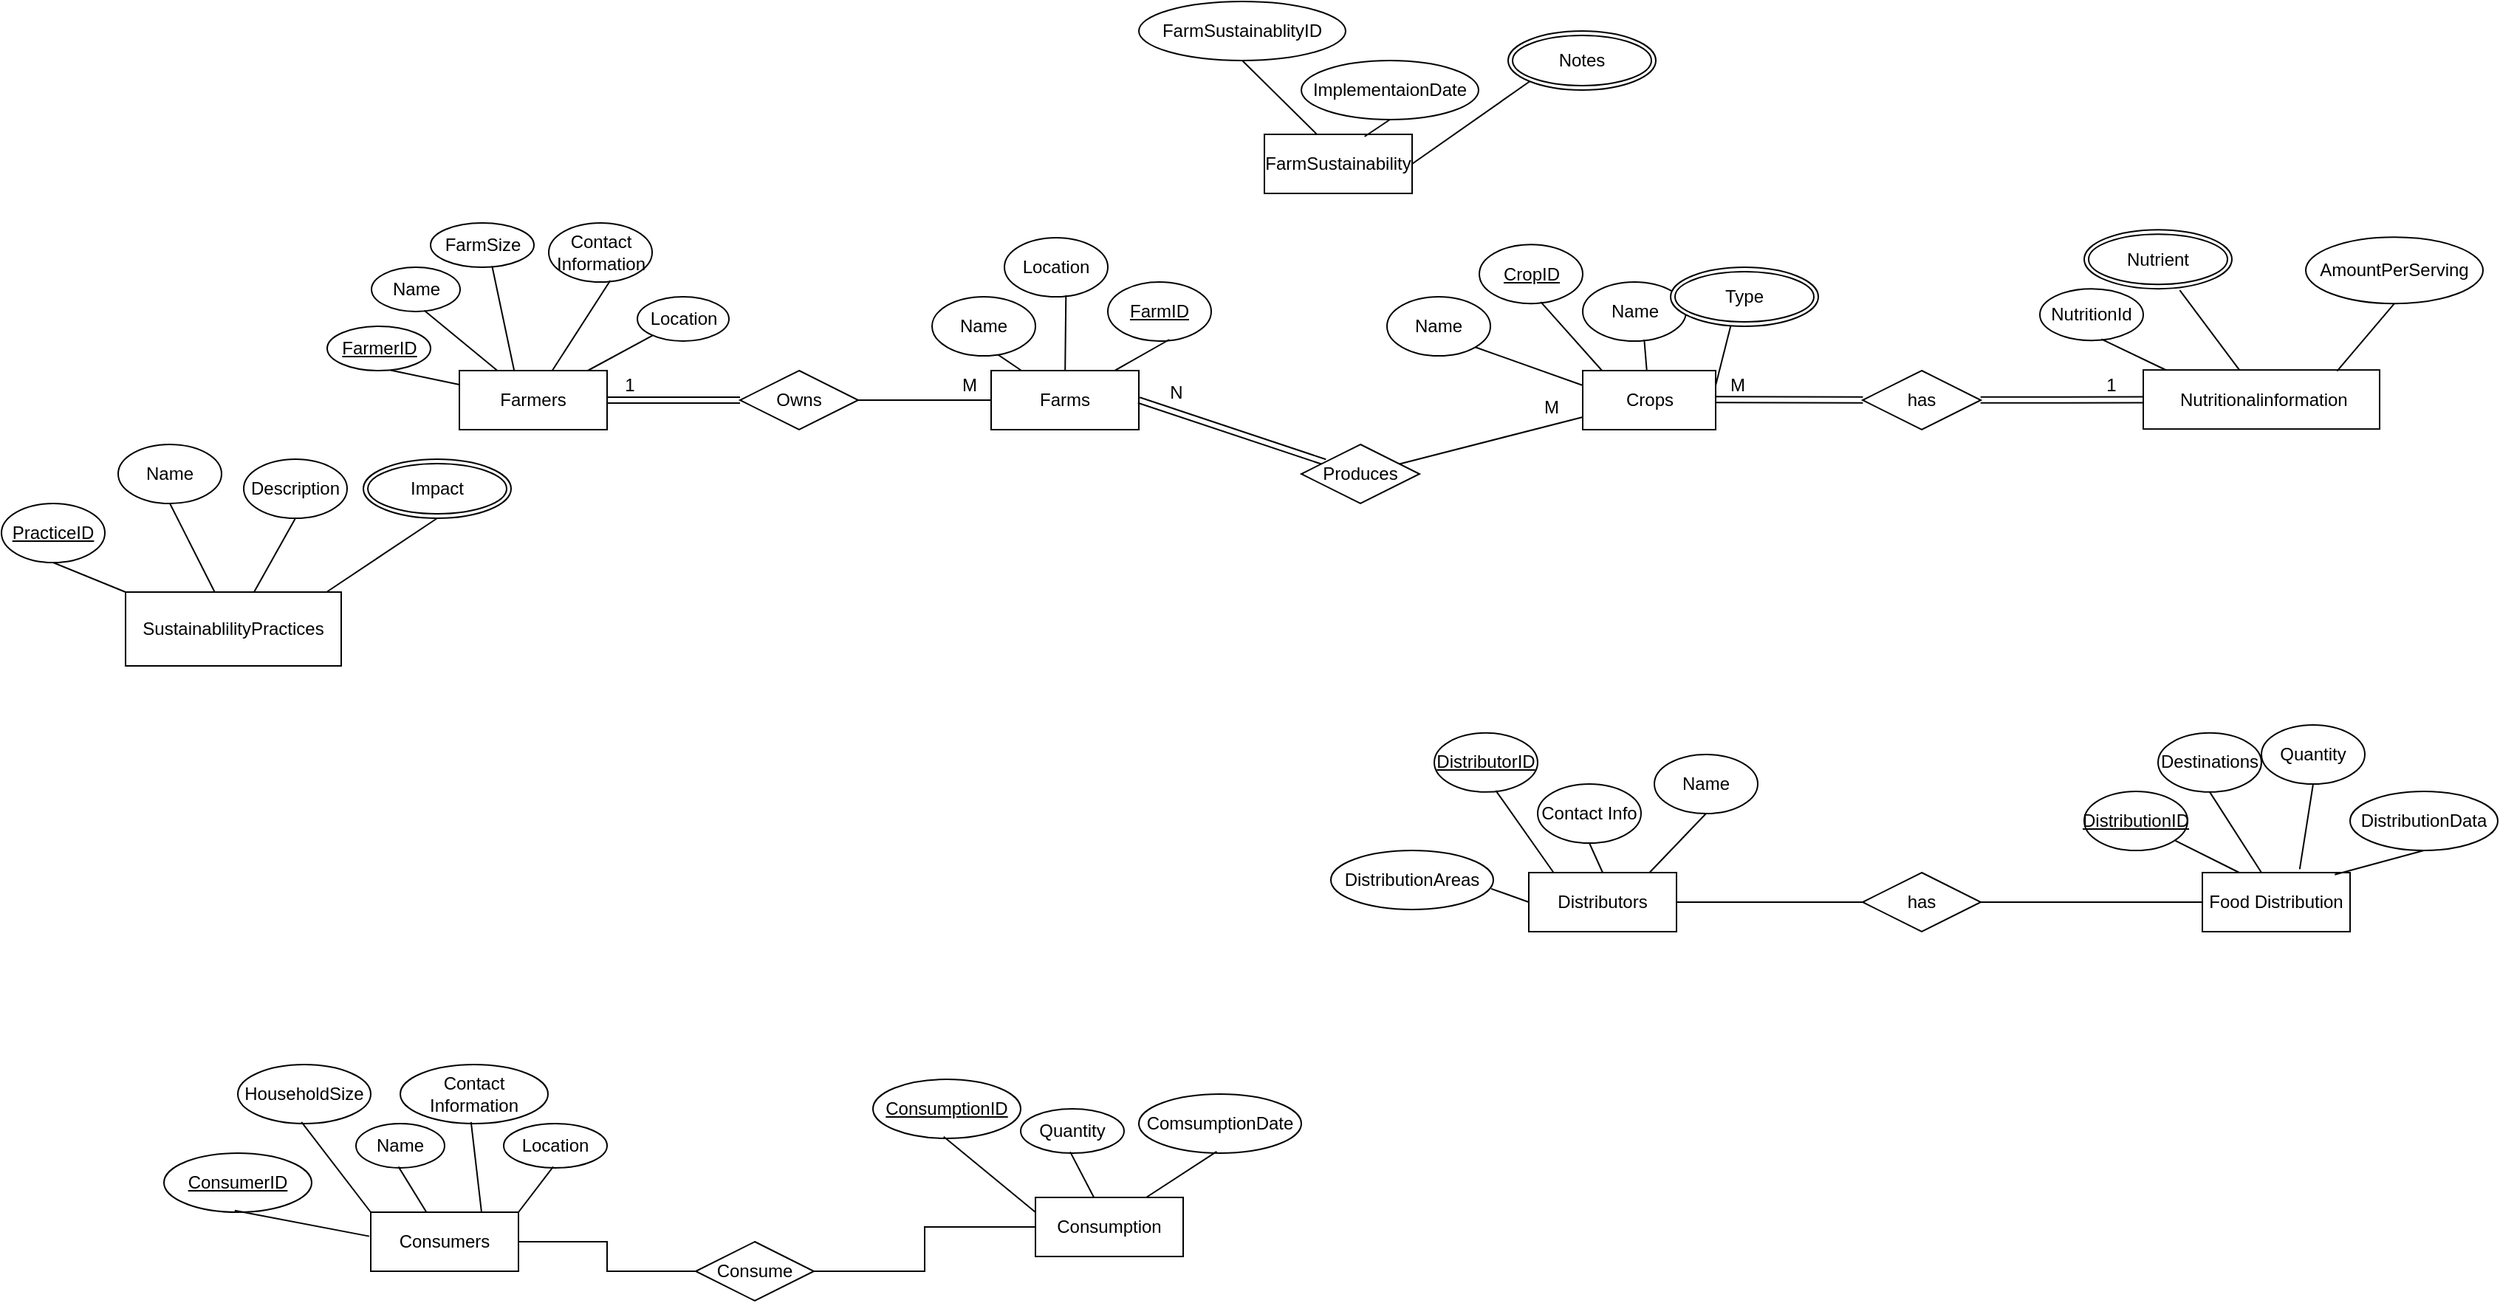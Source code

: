 <mxfile version="26.0.7">
  <diagram name="Page-1" id="hfIHiFBhWX3r9MyFgIvM">
    <mxGraphModel dx="605" dy="703" grid="1" gridSize="10" guides="1" tooltips="1" connect="1" arrows="1" fold="1" page="1" pageScale="1" pageWidth="3000" pageHeight="3000" math="0" shadow="0">
      <root>
        <mxCell id="0" />
        <mxCell id="1" parent="0" />
        <mxCell id="R7CpkMBYs9IcnFuV_0Kb-2" value="&lt;u&gt;FarmerID&lt;/u&gt;" style="ellipse;whiteSpace=wrap;html=1;" vertex="1" parent="1">
          <mxGeometry x="700.5" y="850" width="70" height="30" as="geometry" />
        </mxCell>
        <mxCell id="msOKPYgTfIJrn5Mlygqg-5" value="" style="endArrow=none;html=1;rounded=0;exitX=0.614;exitY=0.992;exitDx=0;exitDy=0;exitPerimeter=0;" edge="1" parent="1" source="R7CpkMBYs9IcnFuV_0Kb-2" target="msOKPYgTfIJrn5Mlygqg-42">
          <mxGeometry width="50" height="50" relative="1" as="geometry">
            <mxPoint x="780.5" y="880" as="sourcePoint" />
            <mxPoint x="812.5" y="900" as="targetPoint" />
          </mxGeometry>
        </mxCell>
        <mxCell id="msOKPYgTfIJrn5Mlygqg-7" value="Name" style="ellipse;whiteSpace=wrap;html=1;" vertex="1" parent="1">
          <mxGeometry x="730.5" y="810" width="60" height="30" as="geometry" />
        </mxCell>
        <mxCell id="msOKPYgTfIJrn5Mlygqg-9" value="" style="endArrow=none;html=1;rounded=0;exitX=0.595;exitY=0.975;exitDx=0;exitDy=0;exitPerimeter=0;" edge="1" parent="1" source="msOKPYgTfIJrn5Mlygqg-7" target="msOKPYgTfIJrn5Mlygqg-42">
          <mxGeometry width="50" height="50" relative="1" as="geometry">
            <mxPoint x="820.5" y="870" as="sourcePoint" />
            <mxPoint x="834.5" y="900" as="targetPoint" />
          </mxGeometry>
        </mxCell>
        <mxCell id="msOKPYgTfIJrn5Mlygqg-12" value="Location" style="ellipse;whiteSpace=wrap;html=1;" vertex="1" parent="1">
          <mxGeometry x="910.5" y="830" width="62" height="30" as="geometry" />
        </mxCell>
        <mxCell id="msOKPYgTfIJrn5Mlygqg-13" value="" style="endArrow=none;html=1;rounded=0;" edge="1" parent="1" source="msOKPYgTfIJrn5Mlygqg-12" target="msOKPYgTfIJrn5Mlygqg-42">
          <mxGeometry width="50" height="50" relative="1" as="geometry">
            <mxPoint x="907.5" y="853" as="sourcePoint" />
            <mxPoint x="869.26" y="903.24" as="targetPoint" />
          </mxGeometry>
        </mxCell>
        <mxCell id="msOKPYgTfIJrn5Mlygqg-14" value="Contact Information" style="ellipse;whiteSpace=wrap;html=1;" vertex="1" parent="1">
          <mxGeometry x="850.5" y="780" width="70" height="40" as="geometry" />
        </mxCell>
        <mxCell id="msOKPYgTfIJrn5Mlygqg-15" value="" style="endArrow=none;html=1;rounded=0;exitX=0.595;exitY=0.975;exitDx=0;exitDy=0;exitPerimeter=0;" edge="1" parent="1" source="msOKPYgTfIJrn5Mlygqg-42">
          <mxGeometry width="50" height="50" relative="1" as="geometry">
            <mxPoint x="948.5" y="790" as="sourcePoint" />
            <mxPoint x="843.302" y="900" as="targetPoint" />
          </mxGeometry>
        </mxCell>
        <mxCell id="msOKPYgTfIJrn5Mlygqg-20" value="" style="endArrow=none;html=1;rounded=0;exitX=0.566;exitY=0.895;exitDx=0;exitDy=0;exitPerimeter=0;" edge="1" parent="1" target="msOKPYgTfIJrn5Mlygqg-44">
          <mxGeometry width="50" height="50" relative="1" as="geometry">
            <mxPoint x="1149.62" y="865.8" as="sourcePoint" />
            <mxPoint x="1172" y="890" as="targetPoint" />
          </mxGeometry>
        </mxCell>
        <mxCell id="msOKPYgTfIJrn5Mlygqg-21" value="Location" style="ellipse;whiteSpace=wrap;html=1;" vertex="1" parent="1">
          <mxGeometry x="1159" y="790" width="70" height="40" as="geometry" />
        </mxCell>
        <mxCell id="msOKPYgTfIJrn5Mlygqg-22" value="" style="endArrow=none;html=1;rounded=0;exitX=0.595;exitY=0.975;exitDx=0;exitDy=0;exitPerimeter=0;entryX=0.568;entryY=0;entryDx=0;entryDy=0;entryPerimeter=0;" edge="1" parent="1" source="msOKPYgTfIJrn5Mlygqg-21">
          <mxGeometry width="50" height="50" relative="1" as="geometry">
            <mxPoint x="1108" y="780" as="sourcePoint" />
            <mxPoint x="1199.984" y="890" as="targetPoint" />
          </mxGeometry>
        </mxCell>
        <mxCell id="msOKPYgTfIJrn5Mlygqg-23" value="&lt;u&gt;FarmID&lt;/u&gt;" style="ellipse;whiteSpace=wrap;html=1;" vertex="1" parent="1">
          <mxGeometry x="1229" y="820" width="70" height="40" as="geometry" />
        </mxCell>
        <mxCell id="msOKPYgTfIJrn5Mlygqg-24" value="" style="endArrow=none;html=1;rounded=0;exitX=0.595;exitY=0.975;exitDx=0;exitDy=0;exitPerimeter=0;entryX=0.75;entryY=0;entryDx=0;entryDy=0;" edge="1" parent="1" source="msOKPYgTfIJrn5Mlygqg-23">
          <mxGeometry width="50" height="50" relative="1" as="geometry">
            <mxPoint x="1118" y="790" as="sourcePoint" />
            <mxPoint x="1216" y="890" as="targetPoint" />
          </mxGeometry>
        </mxCell>
        <mxCell id="msOKPYgTfIJrn5Mlygqg-25" value="FarmSize" style="ellipse;whiteSpace=wrap;html=1;" vertex="1" parent="1">
          <mxGeometry x="770.5" y="780" width="70" height="30" as="geometry" />
        </mxCell>
        <mxCell id="msOKPYgTfIJrn5Mlygqg-26" value="" style="endArrow=none;html=1;rounded=0;exitX=0.595;exitY=0.975;exitDx=0;exitDy=0;exitPerimeter=0;entryX=0.372;entryY=0.013;entryDx=0;entryDy=0;entryPerimeter=0;" edge="1" parent="1" source="msOKPYgTfIJrn5Mlygqg-25" target="msOKPYgTfIJrn5Mlygqg-42">
          <mxGeometry width="50" height="50" relative="1" as="geometry">
            <mxPoint x="968.5" y="810" as="sourcePoint" />
            <mxPoint x="834.5" y="890" as="targetPoint" />
          </mxGeometry>
        </mxCell>
        <mxCell id="msOKPYgTfIJrn5Mlygqg-29" value="Name" style="ellipse;whiteSpace=wrap;html=1;" vertex="1" parent="1">
          <mxGeometry x="1110" y="830" width="70" height="40" as="geometry" />
        </mxCell>
        <mxCell id="msOKPYgTfIJrn5Mlygqg-31" value="Name" style="ellipse;whiteSpace=wrap;html=1;" vertex="1" parent="1">
          <mxGeometry x="1599" y="1140" width="70" height="40" as="geometry" />
        </mxCell>
        <mxCell id="msOKPYgTfIJrn5Mlygqg-32" value="" style="endArrow=none;html=1;rounded=0;exitX=0.5;exitY=1;exitDx=0;exitDy=0;entryX=0.804;entryY=0.034;entryDx=0;entryDy=0;entryPerimeter=0;" edge="1" parent="1" source="msOKPYgTfIJrn5Mlygqg-31" target="msOKPYgTfIJrn5Mlygqg-60">
          <mxGeometry width="50" height="50" relative="1" as="geometry">
            <mxPoint x="1618" y="1200" as="sourcePoint" />
            <mxPoint x="1632" y="1230" as="targetPoint" />
          </mxGeometry>
        </mxCell>
        <mxCell id="msOKPYgTfIJrn5Mlygqg-33" value="&lt;u&gt;CropID&lt;/u&gt;" style="ellipse;whiteSpace=wrap;html=1;" vertex="1" parent="1">
          <mxGeometry x="1480.5" y="794.58" width="70" height="40" as="geometry" />
        </mxCell>
        <mxCell id="msOKPYgTfIJrn5Mlygqg-34" value="" style="endArrow=none;html=1;rounded=0;exitX=0.595;exitY=0.975;exitDx=0;exitDy=0;exitPerimeter=0;entryX=0.15;entryY=0.013;entryDx=0;entryDy=0;entryPerimeter=0;" edge="1" parent="1" source="msOKPYgTfIJrn5Mlygqg-33" target="msOKPYgTfIJrn5Mlygqg-48">
          <mxGeometry width="50" height="50" relative="1" as="geometry">
            <mxPoint x="1648" y="640" as="sourcePoint" />
            <mxPoint x="1575.928" y="888.76" as="targetPoint" />
          </mxGeometry>
        </mxCell>
        <mxCell id="msOKPYgTfIJrn5Mlygqg-36" value="" style="endArrow=none;html=1;rounded=0;exitX=0.414;exitY=0.923;exitDx=0;exitDy=0;exitPerimeter=0;entryX=1;entryY=0.25;entryDx=0;entryDy=0;" edge="1" parent="1" source="msOKPYgTfIJrn5Mlygqg-52" target="msOKPYgTfIJrn5Mlygqg-48">
          <mxGeometry width="50" height="50" relative="1" as="geometry">
            <mxPoint x="1681.65" y="849" as="sourcePoint" />
            <mxPoint x="1653" y="880" as="targetPoint" />
          </mxGeometry>
        </mxCell>
        <mxCell id="msOKPYgTfIJrn5Mlygqg-37" value="Name" style="ellipse;whiteSpace=wrap;html=1;" vertex="1" parent="1">
          <mxGeometry x="1550.5" y="820" width="70" height="40" as="geometry" />
        </mxCell>
        <mxCell id="msOKPYgTfIJrn5Mlygqg-43" value="" style="endArrow=none;html=1;rounded=0;exitX=0.595;exitY=0.975;exitDx=0;exitDy=0;exitPerimeter=0;" edge="1" parent="1" source="msOKPYgTfIJrn5Mlygqg-14" target="msOKPYgTfIJrn5Mlygqg-42">
          <mxGeometry width="50" height="50" relative="1" as="geometry">
            <mxPoint x="892.5" y="819" as="sourcePoint" />
            <mxPoint x="843.302" y="900" as="targetPoint" />
          </mxGeometry>
        </mxCell>
        <mxCell id="msOKPYgTfIJrn5Mlygqg-62" style="edgeStyle=orthogonalEdgeStyle;rounded=0;orthogonalLoop=1;jettySize=auto;html=1;endArrow=none;startFill=0;" edge="1" parent="1" source="msOKPYgTfIJrn5Mlygqg-153" target="msOKPYgTfIJrn5Mlygqg-44">
          <mxGeometry relative="1" as="geometry">
            <mxPoint x="1040" y="900" as="sourcePoint" />
          </mxGeometry>
        </mxCell>
        <mxCell id="msOKPYgTfIJrn5Mlygqg-42" value="Farmers" style="whiteSpace=wrap;html=1;align=center;" vertex="1" parent="1">
          <mxGeometry x="790" y="880" width="100" height="40" as="geometry" />
        </mxCell>
        <mxCell id="msOKPYgTfIJrn5Mlygqg-44" value="Farms" style="whiteSpace=wrap;html=1;align=center;" vertex="1" parent="1">
          <mxGeometry x="1150" y="880" width="100" height="40" as="geometry" />
        </mxCell>
        <mxCell id="msOKPYgTfIJrn5Mlygqg-49" value="" style="endArrow=none;html=1;rounded=0;exitX=0.595;exitY=0.975;exitDx=0;exitDy=0;exitPerimeter=0;" edge="1" parent="1" source="msOKPYgTfIJrn5Mlygqg-37" target="msOKPYgTfIJrn5Mlygqg-48">
          <mxGeometry width="50" height="50" relative="1" as="geometry">
            <mxPoint x="1572" y="849" as="sourcePoint" />
            <mxPoint x="1586" y="876" as="targetPoint" />
          </mxGeometry>
        </mxCell>
        <mxCell id="msOKPYgTfIJrn5Mlygqg-48" value="Crops" style="whiteSpace=wrap;html=1;align=center;" vertex="1" parent="1">
          <mxGeometry x="1550.5" y="880" width="90" height="40" as="geometry" />
        </mxCell>
        <mxCell id="msOKPYgTfIJrn5Mlygqg-52" value="Type" style="ellipse;shape=doubleEllipse;margin=3;whiteSpace=wrap;html=1;align=center;" vertex="1" parent="1">
          <mxGeometry x="1610" y="810" width="100" height="40" as="geometry" />
        </mxCell>
        <mxCell id="msOKPYgTfIJrn5Mlygqg-55" value="" style="endArrow=none;html=1;rounded=0;exitX=1;exitY=1;exitDx=0;exitDy=0;entryX=0;entryY=0.25;entryDx=0;entryDy=0;" edge="1" parent="1" source="msOKPYgTfIJrn5Mlygqg-73" target="msOKPYgTfIJrn5Mlygqg-48">
          <mxGeometry width="50" height="50" relative="1" as="geometry">
            <mxPoint x="1500.0" y="905" as="sourcePoint" />
            <mxPoint x="1550" y="910" as="targetPoint" />
          </mxGeometry>
        </mxCell>
        <mxCell id="msOKPYgTfIJrn5Mlygqg-85" style="edgeStyle=orthogonalEdgeStyle;rounded=0;orthogonalLoop=1;jettySize=auto;html=1;endArrow=none;startFill=0;" edge="1" parent="1" source="msOKPYgTfIJrn5Mlygqg-187" target="msOKPYgTfIJrn5Mlygqg-57">
          <mxGeometry relative="1" as="geometry">
            <mxPoint x="1101.5" y="1470" as="sourcePoint" />
          </mxGeometry>
        </mxCell>
        <mxCell id="msOKPYgTfIJrn5Mlygqg-56" value="Consumers" style="whiteSpace=wrap;html=1;align=center;" vertex="1" parent="1">
          <mxGeometry x="730" y="1450" width="100" height="40" as="geometry" />
        </mxCell>
        <mxCell id="msOKPYgTfIJrn5Mlygqg-57" value="Consumption" style="whiteSpace=wrap;html=1;align=center;" vertex="1" parent="1">
          <mxGeometry x="1180" y="1440" width="100" height="40" as="geometry" />
        </mxCell>
        <mxCell id="msOKPYgTfIJrn5Mlygqg-58" value="&amp;nbsp;Nutritionalinformation" style="whiteSpace=wrap;html=1;align=center;" vertex="1" parent="1">
          <mxGeometry x="1930" y="879.58" width="160" height="40" as="geometry" />
        </mxCell>
        <mxCell id="msOKPYgTfIJrn5Mlygqg-61" value="" style="edgeStyle=orthogonalEdgeStyle;rounded=0;orthogonalLoop=1;jettySize=auto;html=1;endArrow=none;startFill=0;" edge="1" parent="1" source="msOKPYgTfIJrn5Mlygqg-185" target="msOKPYgTfIJrn5Mlygqg-60">
          <mxGeometry relative="1" as="geometry" />
        </mxCell>
        <mxCell id="msOKPYgTfIJrn5Mlygqg-59" value="Food Distribution" style="whiteSpace=wrap;html=1;align=center;" vertex="1" parent="1">
          <mxGeometry x="1970" y="1220" width="100" height="40" as="geometry" />
        </mxCell>
        <mxCell id="msOKPYgTfIJrn5Mlygqg-60" value="Distributors" style="whiteSpace=wrap;html=1;align=center;" vertex="1" parent="1">
          <mxGeometry x="1514" y="1220" width="100" height="40" as="geometry" />
        </mxCell>
        <mxCell id="msOKPYgTfIJrn5Mlygqg-63" value="HouseholdSize" style="ellipse;whiteSpace=wrap;html=1;align=center;" vertex="1" parent="1">
          <mxGeometry x="640" y="1350" width="90" height="40" as="geometry" />
        </mxCell>
        <mxCell id="msOKPYgTfIJrn5Mlygqg-64" value="&lt;u&gt;DistributionID&lt;/u&gt;" style="ellipse;whiteSpace=wrap;html=1;" vertex="1" parent="1">
          <mxGeometry x="1890" y="1165" width="70" height="40" as="geometry" />
        </mxCell>
        <mxCell id="msOKPYgTfIJrn5Mlygqg-65" value="" style="endArrow=none;html=1;rounded=0;entryX=0.25;entryY=0;entryDx=0;entryDy=0;" edge="1" parent="1" source="msOKPYgTfIJrn5Mlygqg-64" target="msOKPYgTfIJrn5Mlygqg-59">
          <mxGeometry width="50" height="50" relative="1" as="geometry">
            <mxPoint x="1548" y="950" as="sourcePoint" />
            <mxPoint x="1960" y="1160" as="targetPoint" />
          </mxGeometry>
        </mxCell>
        <mxCell id="msOKPYgTfIJrn5Mlygqg-66" value="DistributionAreas" style="ellipse;whiteSpace=wrap;html=1;" vertex="1" parent="1">
          <mxGeometry x="1380" y="1205" width="110" height="40" as="geometry" />
        </mxCell>
        <mxCell id="msOKPYgTfIJrn5Mlygqg-67" value="" style="endArrow=none;html=1;rounded=0;exitX=0.987;exitY=0.648;exitDx=0;exitDy=0;entryX=0;entryY=0.5;entryDx=0;entryDy=0;exitPerimeter=0;" edge="1" parent="1" source="msOKPYgTfIJrn5Mlygqg-66" target="msOKPYgTfIJrn5Mlygqg-60">
          <mxGeometry width="50" height="50" relative="1" as="geometry">
            <mxPoint x="1358" y="960" as="sourcePoint" />
            <mxPoint x="1372" y="990" as="targetPoint" />
          </mxGeometry>
        </mxCell>
        <mxCell id="msOKPYgTfIJrn5Mlygqg-68" value="Contact Info" style="ellipse;whiteSpace=wrap;html=1;" vertex="1" parent="1">
          <mxGeometry x="1520" y="1160" width="70" height="40" as="geometry" />
        </mxCell>
        <mxCell id="msOKPYgTfIJrn5Mlygqg-69" value="" style="endArrow=none;html=1;rounded=0;exitX=0.5;exitY=1;exitDx=0;exitDy=0;entryX=0.5;entryY=0;entryDx=0;entryDy=0;" edge="1" parent="1" source="msOKPYgTfIJrn5Mlygqg-68" target="msOKPYgTfIJrn5Mlygqg-60">
          <mxGeometry width="50" height="50" relative="1" as="geometry">
            <mxPoint x="1368" y="970" as="sourcePoint" />
            <mxPoint x="1382" y="1000" as="targetPoint" />
          </mxGeometry>
        </mxCell>
        <mxCell id="msOKPYgTfIJrn5Mlygqg-70" value="&lt;u&gt;DistributorID&lt;/u&gt;" style="ellipse;whiteSpace=wrap;html=1;" vertex="1" parent="1">
          <mxGeometry x="1450" y="1125.42" width="70" height="40" as="geometry" />
        </mxCell>
        <mxCell id="msOKPYgTfIJrn5Mlygqg-71" value="" style="endArrow=none;html=1;rounded=0;exitX=0.595;exitY=0.975;exitDx=0;exitDy=0;exitPerimeter=0;entryX=0.167;entryY=-0.003;entryDx=0;entryDy=0;entryPerimeter=0;" edge="1" parent="1" source="msOKPYgTfIJrn5Mlygqg-70" target="msOKPYgTfIJrn5Mlygqg-60">
          <mxGeometry width="50" height="50" relative="1" as="geometry">
            <mxPoint x="1478" y="1235.42" as="sourcePoint" />
            <mxPoint x="1627.7" y="1474.58" as="targetPoint" />
          </mxGeometry>
        </mxCell>
        <mxCell id="msOKPYgTfIJrn5Mlygqg-73" value="Name" style="ellipse;whiteSpace=wrap;html=1;" vertex="1" parent="1">
          <mxGeometry x="1418" y="830" width="70" height="40" as="geometry" />
        </mxCell>
        <mxCell id="msOKPYgTfIJrn5Mlygqg-75" value="Destinations" style="ellipse;whiteSpace=wrap;html=1;" vertex="1" parent="1">
          <mxGeometry x="1940" y="1125.42" width="70" height="40" as="geometry" />
        </mxCell>
        <mxCell id="msOKPYgTfIJrn5Mlygqg-76" value="" style="endArrow=none;html=1;rounded=0;exitX=0.5;exitY=1;exitDx=0;exitDy=0;" edge="1" parent="1" source="msOKPYgTfIJrn5Mlygqg-75">
          <mxGeometry width="50" height="50" relative="1" as="geometry">
            <mxPoint x="1948" y="1070" as="sourcePoint" />
            <mxPoint x="2010" y="1220" as="targetPoint" />
          </mxGeometry>
        </mxCell>
        <mxCell id="msOKPYgTfIJrn5Mlygqg-77" value="DistributionData" style="ellipse;whiteSpace=wrap;html=1;" vertex="1" parent="1">
          <mxGeometry x="2070" y="1165" width="100" height="40" as="geometry" />
        </mxCell>
        <mxCell id="msOKPYgTfIJrn5Mlygqg-78" value="" style="endArrow=none;html=1;rounded=0;entryX=0.896;entryY=0.034;entryDx=0;entryDy=0;exitX=0.5;exitY=1;exitDx=0;exitDy=0;entryPerimeter=0;" edge="1" parent="1" source="msOKPYgTfIJrn5Mlygqg-77" target="msOKPYgTfIJrn5Mlygqg-59">
          <mxGeometry width="50" height="50" relative="1" as="geometry">
            <mxPoint x="1970" y="1000" as="sourcePoint" />
            <mxPoint x="1972" y="1110" as="targetPoint" />
          </mxGeometry>
        </mxCell>
        <mxCell id="msOKPYgTfIJrn5Mlygqg-79" value="Quantity" style="ellipse;whiteSpace=wrap;html=1;" vertex="1" parent="1">
          <mxGeometry x="2010" y="1120" width="70" height="40" as="geometry" />
        </mxCell>
        <mxCell id="msOKPYgTfIJrn5Mlygqg-80" value="" style="endArrow=none;html=1;rounded=0;exitX=0.5;exitY=1;exitDx=0;exitDy=0;entryX=0.659;entryY=-0.058;entryDx=0;entryDy=0;entryPerimeter=0;" edge="1" parent="1" source="msOKPYgTfIJrn5Mlygqg-79" target="msOKPYgTfIJrn5Mlygqg-59">
          <mxGeometry width="50" height="50" relative="1" as="geometry">
            <mxPoint x="2018" y="1180" as="sourcePoint" />
            <mxPoint x="2032" y="1210" as="targetPoint" />
          </mxGeometry>
        </mxCell>
        <mxCell id="msOKPYgTfIJrn5Mlygqg-90" value="" style="endArrow=none;html=1;rounded=0;entryX=0.479;entryY=0.973;entryDx=0;entryDy=0;entryPerimeter=0;exitX=0;exitY=0;exitDx=0;exitDy=0;" edge="1" parent="1" source="msOKPYgTfIJrn5Mlygqg-56" target="msOKPYgTfIJrn5Mlygqg-63">
          <mxGeometry width="50" height="50" relative="1" as="geometry">
            <mxPoint x="710" y="1429.68" as="sourcePoint" />
            <mxPoint x="707.2" y="1370" as="targetPoint" />
          </mxGeometry>
        </mxCell>
        <mxCell id="msOKPYgTfIJrn5Mlygqg-92" value="Location" style="ellipse;whiteSpace=wrap;html=1;align=center;" vertex="1" parent="1">
          <mxGeometry x="820" y="1390" width="70" height="30" as="geometry" />
        </mxCell>
        <mxCell id="msOKPYgTfIJrn5Mlygqg-93" value="" style="endArrow=none;html=1;rounded=0;entryX=0.479;entryY=0.973;entryDx=0;entryDy=0;entryPerimeter=0;exitX=1;exitY=0;exitDx=0;exitDy=0;" edge="1" parent="1" target="msOKPYgTfIJrn5Mlygqg-92" source="msOKPYgTfIJrn5Mlygqg-56">
          <mxGeometry width="50" height="50" relative="1" as="geometry">
            <mxPoint x="720" y="1439.68" as="sourcePoint" />
            <mxPoint x="717.2" y="1380" as="targetPoint" />
          </mxGeometry>
        </mxCell>
        <mxCell id="msOKPYgTfIJrn5Mlygqg-94" value="&lt;u&gt;ConsumerID&lt;/u&gt;" style="ellipse;whiteSpace=wrap;html=1;align=center;" vertex="1" parent="1">
          <mxGeometry x="590" y="1410" width="100" height="40" as="geometry" />
        </mxCell>
        <mxCell id="msOKPYgTfIJrn5Mlygqg-95" value="" style="endArrow=none;html=1;rounded=0;entryX=0.479;entryY=0.973;entryDx=0;entryDy=0;entryPerimeter=0;exitX=-0.01;exitY=0.408;exitDx=0;exitDy=0;exitPerimeter=0;" edge="1" parent="1" target="msOKPYgTfIJrn5Mlygqg-94" source="msOKPYgTfIJrn5Mlygqg-56">
          <mxGeometry width="50" height="50" relative="1" as="geometry">
            <mxPoint x="730" y="1449.68" as="sourcePoint" />
            <mxPoint x="727.2" y="1390" as="targetPoint" />
          </mxGeometry>
        </mxCell>
        <mxCell id="msOKPYgTfIJrn5Mlygqg-96" value="Name" style="ellipse;whiteSpace=wrap;html=1;align=center;" vertex="1" parent="1">
          <mxGeometry x="720" y="1390" width="60" height="30" as="geometry" />
        </mxCell>
        <mxCell id="msOKPYgTfIJrn5Mlygqg-97" value="" style="endArrow=none;html=1;rounded=0;entryX=0.479;entryY=0.973;entryDx=0;entryDy=0;entryPerimeter=0;" edge="1" parent="1" target="msOKPYgTfIJrn5Mlygqg-96" source="msOKPYgTfIJrn5Mlygqg-56">
          <mxGeometry width="50" height="50" relative="1" as="geometry">
            <mxPoint x="798" y="1448" as="sourcePoint" />
            <mxPoint x="737.2" y="1400" as="targetPoint" />
          </mxGeometry>
        </mxCell>
        <mxCell id="msOKPYgTfIJrn5Mlygqg-98" value="Contact Information" style="ellipse;whiteSpace=wrap;html=1;align=center;" vertex="1" parent="1">
          <mxGeometry x="750" y="1350" width="100" height="40" as="geometry" />
        </mxCell>
        <mxCell id="msOKPYgTfIJrn5Mlygqg-99" value="" style="endArrow=none;html=1;rounded=0;entryX=0.479;entryY=0.973;entryDx=0;entryDy=0;entryPerimeter=0;exitX=0.75;exitY=0;exitDx=0;exitDy=0;" edge="1" parent="1" target="msOKPYgTfIJrn5Mlygqg-98" source="msOKPYgTfIJrn5Mlygqg-56">
          <mxGeometry width="50" height="50" relative="1" as="geometry">
            <mxPoint x="826" y="1448" as="sourcePoint" />
            <mxPoint x="857.2" y="1380" as="targetPoint" />
          </mxGeometry>
        </mxCell>
        <mxCell id="msOKPYgTfIJrn5Mlygqg-101" value="&lt;u&gt;ConsumptionID&lt;/u&gt;" style="ellipse;whiteSpace=wrap;html=1;align=center;" vertex="1" parent="1">
          <mxGeometry x="1070" y="1360" width="100" height="40" as="geometry" />
        </mxCell>
        <mxCell id="msOKPYgTfIJrn5Mlygqg-102" value="" style="endArrow=none;html=1;rounded=0;entryX=0.479;entryY=0.973;entryDx=0;entryDy=0;entryPerimeter=0;exitX=0;exitY=0.25;exitDx=0;exitDy=0;" edge="1" parent="1" target="msOKPYgTfIJrn5Mlygqg-101" source="msOKPYgTfIJrn5Mlygqg-57">
          <mxGeometry width="50" height="50" relative="1" as="geometry">
            <mxPoint x="960" y="1460" as="sourcePoint" />
            <mxPoint x="847.2" y="1390" as="targetPoint" />
          </mxGeometry>
        </mxCell>
        <mxCell id="msOKPYgTfIJrn5Mlygqg-103" value="Quantity" style="ellipse;whiteSpace=wrap;html=1;align=center;" vertex="1" parent="1">
          <mxGeometry x="1170" y="1380" width="70" height="30" as="geometry" />
        </mxCell>
        <mxCell id="msOKPYgTfIJrn5Mlygqg-104" value="" style="endArrow=none;html=1;rounded=0;entryX=0.479;entryY=0.973;entryDx=0;entryDy=0;entryPerimeter=0;" edge="1" parent="1" target="msOKPYgTfIJrn5Mlygqg-103" source="msOKPYgTfIJrn5Mlygqg-57">
          <mxGeometry width="50" height="50" relative="1" as="geometry">
            <mxPoint x="970" y="1470" as="sourcePoint" />
            <mxPoint x="857.2" y="1400" as="targetPoint" />
          </mxGeometry>
        </mxCell>
        <mxCell id="msOKPYgTfIJrn5Mlygqg-105" value="ComsumptionDate" style="ellipse;whiteSpace=wrap;html=1;align=center;" vertex="1" parent="1">
          <mxGeometry x="1250" y="1370" width="110" height="40" as="geometry" />
        </mxCell>
        <mxCell id="msOKPYgTfIJrn5Mlygqg-106" value="" style="endArrow=none;html=1;rounded=0;entryX=0.479;entryY=0.973;entryDx=0;entryDy=0;entryPerimeter=0;exitX=0.75;exitY=0;exitDx=0;exitDy=0;" edge="1" parent="1" target="msOKPYgTfIJrn5Mlygqg-105" source="msOKPYgTfIJrn5Mlygqg-57">
          <mxGeometry width="50" height="50" relative="1" as="geometry">
            <mxPoint x="1270" y="1440" as="sourcePoint" />
            <mxPoint x="1157.2" y="1370" as="targetPoint" />
          </mxGeometry>
        </mxCell>
        <mxCell id="msOKPYgTfIJrn5Mlygqg-113" value="AmountPerServing" style="ellipse;whiteSpace=wrap;html=1;" vertex="1" parent="1">
          <mxGeometry x="2040" y="789.58" width="120" height="45" as="geometry" />
        </mxCell>
        <mxCell id="msOKPYgTfIJrn5Mlygqg-114" value="" style="endArrow=none;html=1;rounded=0;exitX=0.5;exitY=1;exitDx=0;exitDy=0;entryX=0.82;entryY=0.018;entryDx=0;entryDy=0;entryPerimeter=0;" edge="1" parent="1" source="msOKPYgTfIJrn5Mlygqg-113" target="msOKPYgTfIJrn5Mlygqg-58">
          <mxGeometry width="50" height="50" relative="1" as="geometry">
            <mxPoint x="1702" y="888.58" as="sourcePoint" />
            <mxPoint x="2013" y="882.58" as="targetPoint" />
          </mxGeometry>
        </mxCell>
        <mxCell id="msOKPYgTfIJrn5Mlygqg-116" value="" style="endArrow=none;html=1;rounded=0;exitX=0.647;exitY=1.024;exitDx=0;exitDy=0;exitPerimeter=0;" edge="1" parent="1" source="msOKPYgTfIJrn5Mlygqg-119" target="msOKPYgTfIJrn5Mlygqg-58">
          <mxGeometry width="50" height="50" relative="1" as="geometry">
            <mxPoint x="1962" y="828.58" as="sourcePoint" />
            <mxPoint x="1719" y="930.58" as="targetPoint" />
          </mxGeometry>
        </mxCell>
        <mxCell id="msOKPYgTfIJrn5Mlygqg-117" value="NutritionId" style="ellipse;whiteSpace=wrap;html=1;" vertex="1" parent="1">
          <mxGeometry x="1860" y="824.58" width="70" height="35" as="geometry" />
        </mxCell>
        <mxCell id="msOKPYgTfIJrn5Mlygqg-118" value="" style="endArrow=none;html=1;rounded=0;exitX=0.595;exitY=0.975;exitDx=0;exitDy=0;exitPerimeter=0;entryX=0.096;entryY=0.001;entryDx=0;entryDy=0;entryPerimeter=0;" edge="1" parent="1" source="msOKPYgTfIJrn5Mlygqg-117" target="msOKPYgTfIJrn5Mlygqg-58">
          <mxGeometry width="50" height="50" relative="1" as="geometry">
            <mxPoint x="1922" y="853.08" as="sourcePoint" />
            <mxPoint x="1929" y="885.08" as="targetPoint" />
          </mxGeometry>
        </mxCell>
        <mxCell id="msOKPYgTfIJrn5Mlygqg-119" value="Nutrient" style="ellipse;shape=doubleEllipse;margin=3;whiteSpace=wrap;html=1;align=center;" vertex="1" parent="1">
          <mxGeometry x="1890" y="784.58" width="100" height="40" as="geometry" />
        </mxCell>
        <mxCell id="msOKPYgTfIJrn5Mlygqg-120" value="FarmSustainability" style="whiteSpace=wrap;html=1;align=center;" vertex="1" parent="1">
          <mxGeometry x="1335" y="720.0" width="100" height="40" as="geometry" />
        </mxCell>
        <mxCell id="msOKPYgTfIJrn5Mlygqg-121" value="SustainablilityPractices" style="whiteSpace=wrap;html=1;align=center;" vertex="1" parent="1">
          <mxGeometry x="564" y="1030" width="146" height="50" as="geometry" />
        </mxCell>
        <mxCell id="msOKPYgTfIJrn5Mlygqg-124" value="FarmSustainablityID" style="ellipse;whiteSpace=wrap;html=1;" vertex="1" parent="1">
          <mxGeometry x="1250" y="630.0" width="140" height="40" as="geometry" />
        </mxCell>
        <mxCell id="msOKPYgTfIJrn5Mlygqg-125" value="" style="endArrow=none;html=1;rounded=0;exitX=0.5;exitY=1;exitDx=0;exitDy=0;entryX=0.355;entryY=-0.002;entryDx=0;entryDy=0;entryPerimeter=0;" edge="1" parent="1" source="msOKPYgTfIJrn5Mlygqg-124" target="msOKPYgTfIJrn5Mlygqg-120">
          <mxGeometry width="50" height="50" relative="1" as="geometry">
            <mxPoint x="1168" y="530.0" as="sourcePoint" />
            <mxPoint x="1144" y="551.0" as="targetPoint" />
          </mxGeometry>
        </mxCell>
        <mxCell id="msOKPYgTfIJrn5Mlygqg-127" value="" style="endArrow=none;html=1;rounded=0;exitX=0.5;exitY=1;exitDx=0;exitDy=0;entryX=0.932;entryY=0;entryDx=0;entryDy=0;entryPerimeter=0;" edge="1" parent="1" source="msOKPYgTfIJrn5Mlygqg-134" target="msOKPYgTfIJrn5Mlygqg-121">
          <mxGeometry width="50" height="50" relative="1" as="geometry">
            <mxPoint x="684" y="830" as="sourcePoint" />
            <mxPoint x="644" y="871" as="targetPoint" />
          </mxGeometry>
        </mxCell>
        <mxCell id="msOKPYgTfIJrn5Mlygqg-128" value="Name" style="ellipse;whiteSpace=wrap;html=1;" vertex="1" parent="1">
          <mxGeometry x="559" y="930" width="70" height="40" as="geometry" />
        </mxCell>
        <mxCell id="msOKPYgTfIJrn5Mlygqg-129" value="" style="endArrow=none;html=1;rounded=0;exitX=0.5;exitY=1;exitDx=0;exitDy=0;" edge="1" parent="1" source="msOKPYgTfIJrn5Mlygqg-128" target="msOKPYgTfIJrn5Mlygqg-121">
          <mxGeometry width="50" height="50" relative="1" as="geometry">
            <mxPoint x="678" y="860" as="sourcePoint" />
            <mxPoint x="654" y="881" as="targetPoint" />
          </mxGeometry>
        </mxCell>
        <mxCell id="msOKPYgTfIJrn5Mlygqg-130" value="Description" style="ellipse;whiteSpace=wrap;html=1;" vertex="1" parent="1">
          <mxGeometry x="644" y="940" width="70" height="40" as="geometry" />
        </mxCell>
        <mxCell id="msOKPYgTfIJrn5Mlygqg-131" value="" style="endArrow=none;html=1;rounded=0;exitX=0.5;exitY=1;exitDx=0;exitDy=0;" edge="1" parent="1" source="msOKPYgTfIJrn5Mlygqg-130" target="msOKPYgTfIJrn5Mlygqg-121">
          <mxGeometry width="50" height="50" relative="1" as="geometry">
            <mxPoint x="688" y="870" as="sourcePoint" />
            <mxPoint x="664" y="891" as="targetPoint" />
          </mxGeometry>
        </mxCell>
        <mxCell id="msOKPYgTfIJrn5Mlygqg-132" value="&lt;u&gt;PracticeID&lt;/u&gt;" style="ellipse;whiteSpace=wrap;html=1;" vertex="1" parent="1">
          <mxGeometry x="480" y="970" width="70" height="40" as="geometry" />
        </mxCell>
        <mxCell id="msOKPYgTfIJrn5Mlygqg-133" value="" style="endArrow=none;html=1;rounded=0;exitX=0.5;exitY=1;exitDx=0;exitDy=0;entryX=0;entryY=0;entryDx=0;entryDy=0;" edge="1" parent="1" source="msOKPYgTfIJrn5Mlygqg-132" target="msOKPYgTfIJrn5Mlygqg-121">
          <mxGeometry width="50" height="50" relative="1" as="geometry">
            <mxPoint x="499" y="999" as="sourcePoint" />
            <mxPoint x="475" y="1020" as="targetPoint" />
          </mxGeometry>
        </mxCell>
        <mxCell id="msOKPYgTfIJrn5Mlygqg-134" value="Impact" style="ellipse;shape=doubleEllipse;margin=3;whiteSpace=wrap;html=1;align=center;" vertex="1" parent="1">
          <mxGeometry x="725" y="940" width="100" height="40" as="geometry" />
        </mxCell>
        <mxCell id="msOKPYgTfIJrn5Mlygqg-135" value="ImplementaionDate" style="ellipse;whiteSpace=wrap;html=1;" vertex="1" parent="1">
          <mxGeometry x="1360" y="670.0" width="120" height="40" as="geometry" />
        </mxCell>
        <mxCell id="msOKPYgTfIJrn5Mlygqg-136" value="" style="endArrow=none;html=1;rounded=0;exitX=0.5;exitY=1;exitDx=0;exitDy=0;entryX=0.678;entryY=0.037;entryDx=0;entryDy=0;entryPerimeter=0;" edge="1" parent="1" source="msOKPYgTfIJrn5Mlygqg-135" target="msOKPYgTfIJrn5Mlygqg-120">
          <mxGeometry width="50" height="50" relative="1" as="geometry">
            <mxPoint x="1178" y="540.0" as="sourcePoint" />
            <mxPoint x="1400" y="717.0" as="targetPoint" />
          </mxGeometry>
        </mxCell>
        <mxCell id="msOKPYgTfIJrn5Mlygqg-138" value="" style="endArrow=none;html=1;rounded=0;exitX=0;exitY=1;exitDx=0;exitDy=0;entryX=1;entryY=0.5;entryDx=0;entryDy=0;" edge="1" parent="1" source="msOKPYgTfIJrn5Mlygqg-140" target="msOKPYgTfIJrn5Mlygqg-120">
          <mxGeometry width="50" height="50" relative="1" as="geometry">
            <mxPoint x="1515" y="690.0" as="sourcePoint" />
            <mxPoint x="1391" y="740.0" as="targetPoint" />
          </mxGeometry>
        </mxCell>
        <mxCell id="msOKPYgTfIJrn5Mlygqg-140" value="Notes" style="ellipse;shape=doubleEllipse;margin=3;whiteSpace=wrap;html=1;align=center;" vertex="1" parent="1">
          <mxGeometry x="1500" y="650.0" width="100" height="40" as="geometry" />
        </mxCell>
        <mxCell id="msOKPYgTfIJrn5Mlygqg-142" value="M" style="text;html=1;align=center;verticalAlign=middle;resizable=0;points=[];autosize=1;strokeColor=none;fillColor=none;" vertex="1" parent="1">
          <mxGeometry x="1120" y="875" width="30" height="30" as="geometry" />
        </mxCell>
        <mxCell id="msOKPYgTfIJrn5Mlygqg-154" value="" style="shape=link;html=1;rounded=0;" edge="1" parent="1" source="msOKPYgTfIJrn5Mlygqg-42" target="msOKPYgTfIJrn5Mlygqg-153">
          <mxGeometry relative="1" as="geometry">
            <mxPoint x="894" y="900" as="sourcePoint" />
            <mxPoint x="979.714" y="907.143" as="targetPoint" />
          </mxGeometry>
        </mxCell>
        <mxCell id="msOKPYgTfIJrn5Mlygqg-153" value="Owns" style="shape=rhombus;perimeter=rhombusPerimeter;whiteSpace=wrap;html=1;align=center;" vertex="1" parent="1">
          <mxGeometry x="980" y="880" width="80" height="40" as="geometry" />
        </mxCell>
        <mxCell id="msOKPYgTfIJrn5Mlygqg-156" value="1" style="text;html=1;align=center;verticalAlign=middle;resizable=0;points=[];autosize=1;strokeColor=none;fillColor=none;" vertex="1" parent="1">
          <mxGeometry x="890" y="875" width="30" height="30" as="geometry" />
        </mxCell>
        <mxCell id="msOKPYgTfIJrn5Mlygqg-170" value="" style="shape=link;html=1;rounded=0;" edge="1" parent="1" source="msOKPYgTfIJrn5Mlygqg-166" target="msOKPYgTfIJrn5Mlygqg-58">
          <mxGeometry relative="1" as="geometry">
            <mxPoint x="1640" y="899.64" as="sourcePoint" />
            <mxPoint x="1730" y="899.64" as="targetPoint" />
          </mxGeometry>
        </mxCell>
        <mxCell id="msOKPYgTfIJrn5Mlygqg-171" value="" style="shape=link;html=1;rounded=0;" edge="1" parent="1" target="msOKPYgTfIJrn5Mlygqg-166">
          <mxGeometry relative="1" as="geometry">
            <mxPoint x="1640" y="899.64" as="sourcePoint" />
            <mxPoint x="1920" y="899.58" as="targetPoint" />
          </mxGeometry>
        </mxCell>
        <mxCell id="msOKPYgTfIJrn5Mlygqg-166" value="has" style="shape=rhombus;perimeter=rhombusPerimeter;whiteSpace=wrap;html=1;align=center;" vertex="1" parent="1">
          <mxGeometry x="1740" y="880" width="80" height="40" as="geometry" />
        </mxCell>
        <mxCell id="msOKPYgTfIJrn5Mlygqg-172" value="1" style="text;html=1;align=center;verticalAlign=middle;resizable=0;points=[];autosize=1;strokeColor=none;fillColor=none;" vertex="1" parent="1">
          <mxGeometry x="1892.5" y="874.58" width="30" height="30" as="geometry" />
        </mxCell>
        <mxCell id="msOKPYgTfIJrn5Mlygqg-173" value="M" style="text;html=1;align=center;verticalAlign=middle;resizable=0;points=[];autosize=1;strokeColor=none;fillColor=none;" vertex="1" parent="1">
          <mxGeometry x="1640" y="874.58" width="30" height="30" as="geometry" />
        </mxCell>
        <mxCell id="msOKPYgTfIJrn5Mlygqg-179" value="" style="shape=link;html=1;rounded=0;exitX=1;exitY=0.5;exitDx=0;exitDy=0;" edge="1" parent="1" source="msOKPYgTfIJrn5Mlygqg-44" target="msOKPYgTfIJrn5Mlygqg-176">
          <mxGeometry relative="1" as="geometry">
            <mxPoint x="1250" y="900" as="sourcePoint" />
            <mxPoint x="1551" y="900" as="targetPoint" />
          </mxGeometry>
        </mxCell>
        <mxCell id="msOKPYgTfIJrn5Mlygqg-176" value="Produces" style="shape=rhombus;perimeter=rhombusPerimeter;whiteSpace=wrap;html=1;align=center;" vertex="1" parent="1">
          <mxGeometry x="1360" y="930" width="80" height="40" as="geometry" />
        </mxCell>
        <mxCell id="msOKPYgTfIJrn5Mlygqg-180" value="N" style="text;html=1;align=center;verticalAlign=middle;resizable=0;points=[];autosize=1;strokeColor=none;fillColor=none;" vertex="1" parent="1">
          <mxGeometry x="1260" y="880.0" width="30" height="30" as="geometry" />
        </mxCell>
        <mxCell id="msOKPYgTfIJrn5Mlygqg-181" value="M" style="text;html=1;align=center;verticalAlign=middle;resizable=0;points=[];autosize=1;strokeColor=none;fillColor=none;" vertex="1" parent="1">
          <mxGeometry x="1514" y="889.58" width="30" height="30" as="geometry" />
        </mxCell>
        <mxCell id="msOKPYgTfIJrn5Mlygqg-184" value="" style="endArrow=none;html=1;rounded=0;" edge="1" parent="1" source="msOKPYgTfIJrn5Mlygqg-48" target="msOKPYgTfIJrn5Mlygqg-176">
          <mxGeometry width="50" height="50" relative="1" as="geometry">
            <mxPoint x="1461.02" y="880" as="sourcePoint" />
            <mxPoint x="1460.004" y="941" as="targetPoint" />
          </mxGeometry>
        </mxCell>
        <mxCell id="msOKPYgTfIJrn5Mlygqg-186" value="" style="edgeStyle=orthogonalEdgeStyle;rounded=0;orthogonalLoop=1;jettySize=auto;html=1;endArrow=none;startFill=0;" edge="1" parent="1" source="msOKPYgTfIJrn5Mlygqg-59" target="msOKPYgTfIJrn5Mlygqg-185">
          <mxGeometry relative="1" as="geometry">
            <mxPoint x="1970" y="1240" as="sourcePoint" />
            <mxPoint x="1614" y="1240" as="targetPoint" />
          </mxGeometry>
        </mxCell>
        <mxCell id="msOKPYgTfIJrn5Mlygqg-185" value="has" style="shape=rhombus;perimeter=rhombusPerimeter;whiteSpace=wrap;html=1;align=center;" vertex="1" parent="1">
          <mxGeometry x="1740" y="1220" width="80" height="40" as="geometry" />
        </mxCell>
        <mxCell id="msOKPYgTfIJrn5Mlygqg-188" value="" style="edgeStyle=orthogonalEdgeStyle;rounded=0;orthogonalLoop=1;jettySize=auto;html=1;exitX=1;exitY=0.5;exitDx=0;exitDy=0;endArrow=none;startFill=0;" edge="1" parent="1" source="msOKPYgTfIJrn5Mlygqg-56" target="msOKPYgTfIJrn5Mlygqg-187">
          <mxGeometry relative="1" as="geometry">
            <mxPoint x="830" y="1470" as="sourcePoint" />
            <mxPoint x="1060" y="1460" as="targetPoint" />
          </mxGeometry>
        </mxCell>
        <mxCell id="msOKPYgTfIJrn5Mlygqg-187" value="Consume" style="shape=rhombus;perimeter=rhombusPerimeter;whiteSpace=wrap;html=1;align=center;" vertex="1" parent="1">
          <mxGeometry x="950" y="1470" width="80" height="40" as="geometry" />
        </mxCell>
      </root>
    </mxGraphModel>
  </diagram>
</mxfile>
